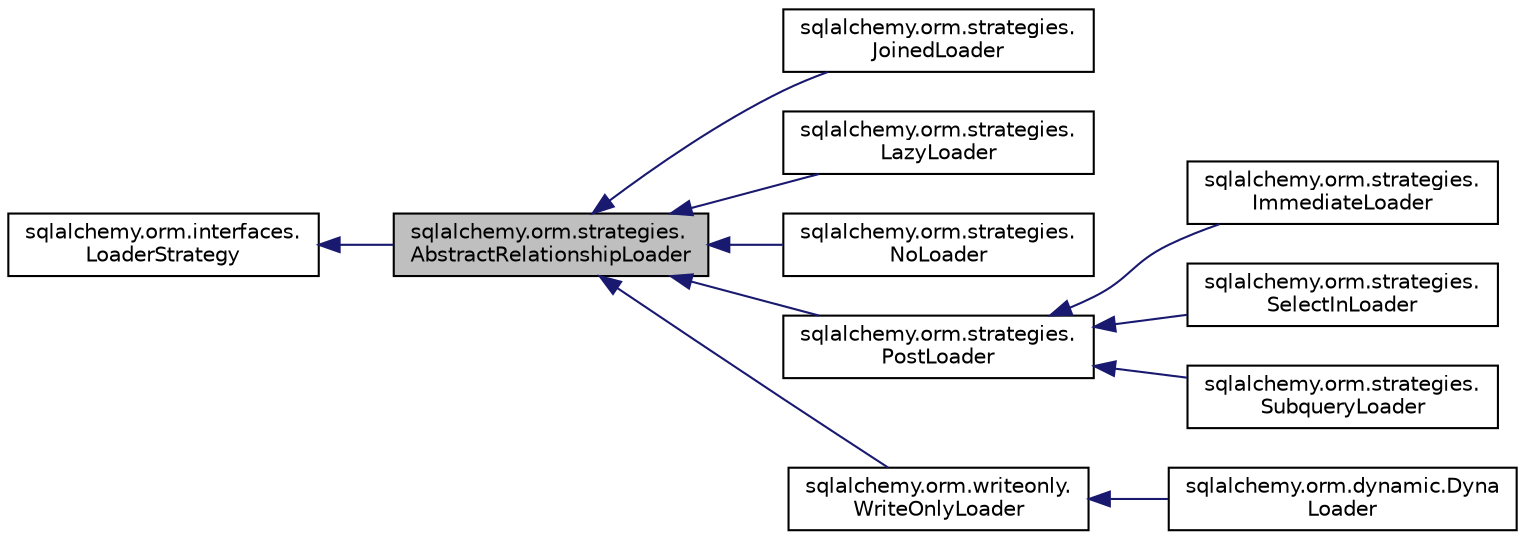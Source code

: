 digraph "sqlalchemy.orm.strategies.AbstractRelationshipLoader"
{
 // LATEX_PDF_SIZE
  edge [fontname="Helvetica",fontsize="10",labelfontname="Helvetica",labelfontsize="10"];
  node [fontname="Helvetica",fontsize="10",shape=record];
  rankdir="LR";
  Node1 [label="sqlalchemy.orm.strategies.\lAbstractRelationshipLoader",height=0.2,width=0.4,color="black", fillcolor="grey75", style="filled", fontcolor="black",tooltip=" "];
  Node2 -> Node1 [dir="back",color="midnightblue",fontsize="10",style="solid",fontname="Helvetica"];
  Node2 [label="sqlalchemy.orm.interfaces.\lLoaderStrategy",height=0.2,width=0.4,color="black", fillcolor="white", style="filled",URL="$classsqlalchemy_1_1orm_1_1interfaces_1_1LoaderStrategy.html",tooltip=" "];
  Node1 -> Node3 [dir="back",color="midnightblue",fontsize="10",style="solid",fontname="Helvetica"];
  Node3 [label="sqlalchemy.orm.strategies.\lJoinedLoader",height=0.2,width=0.4,color="black", fillcolor="white", style="filled",URL="$classsqlalchemy_1_1orm_1_1strategies_1_1JoinedLoader.html",tooltip=" "];
  Node1 -> Node4 [dir="back",color="midnightblue",fontsize="10",style="solid",fontname="Helvetica"];
  Node4 [label="sqlalchemy.orm.strategies.\lLazyLoader",height=0.2,width=0.4,color="black", fillcolor="white", style="filled",URL="$classsqlalchemy_1_1orm_1_1strategies_1_1LazyLoader.html",tooltip=" "];
  Node1 -> Node5 [dir="back",color="midnightblue",fontsize="10",style="solid",fontname="Helvetica"];
  Node5 [label="sqlalchemy.orm.strategies.\lNoLoader",height=0.2,width=0.4,color="black", fillcolor="white", style="filled",URL="$classsqlalchemy_1_1orm_1_1strategies_1_1NoLoader.html",tooltip=" "];
  Node1 -> Node6 [dir="back",color="midnightblue",fontsize="10",style="solid",fontname="Helvetica"];
  Node6 [label="sqlalchemy.orm.strategies.\lPostLoader",height=0.2,width=0.4,color="black", fillcolor="white", style="filled",URL="$classsqlalchemy_1_1orm_1_1strategies_1_1PostLoader.html",tooltip=" "];
  Node6 -> Node7 [dir="back",color="midnightblue",fontsize="10",style="solid",fontname="Helvetica"];
  Node7 [label="sqlalchemy.orm.strategies.\lImmediateLoader",height=0.2,width=0.4,color="black", fillcolor="white", style="filled",URL="$classsqlalchemy_1_1orm_1_1strategies_1_1ImmediateLoader.html",tooltip=" "];
  Node6 -> Node8 [dir="back",color="midnightblue",fontsize="10",style="solid",fontname="Helvetica"];
  Node8 [label="sqlalchemy.orm.strategies.\lSelectInLoader",height=0.2,width=0.4,color="black", fillcolor="white", style="filled",URL="$classsqlalchemy_1_1orm_1_1strategies_1_1SelectInLoader.html",tooltip=" "];
  Node6 -> Node9 [dir="back",color="midnightblue",fontsize="10",style="solid",fontname="Helvetica"];
  Node9 [label="sqlalchemy.orm.strategies.\lSubqueryLoader",height=0.2,width=0.4,color="black", fillcolor="white", style="filled",URL="$classsqlalchemy_1_1orm_1_1strategies_1_1SubqueryLoader.html",tooltip=" "];
  Node1 -> Node10 [dir="back",color="midnightblue",fontsize="10",style="solid",fontname="Helvetica"];
  Node10 [label="sqlalchemy.orm.writeonly.\lWriteOnlyLoader",height=0.2,width=0.4,color="black", fillcolor="white", style="filled",URL="$classsqlalchemy_1_1orm_1_1writeonly_1_1WriteOnlyLoader.html",tooltip=" "];
  Node10 -> Node11 [dir="back",color="midnightblue",fontsize="10",style="solid",fontname="Helvetica"];
  Node11 [label="sqlalchemy.orm.dynamic.Dyna\lLoader",height=0.2,width=0.4,color="black", fillcolor="white", style="filled",URL="$classsqlalchemy_1_1orm_1_1dynamic_1_1DynaLoader.html",tooltip=" "];
}
